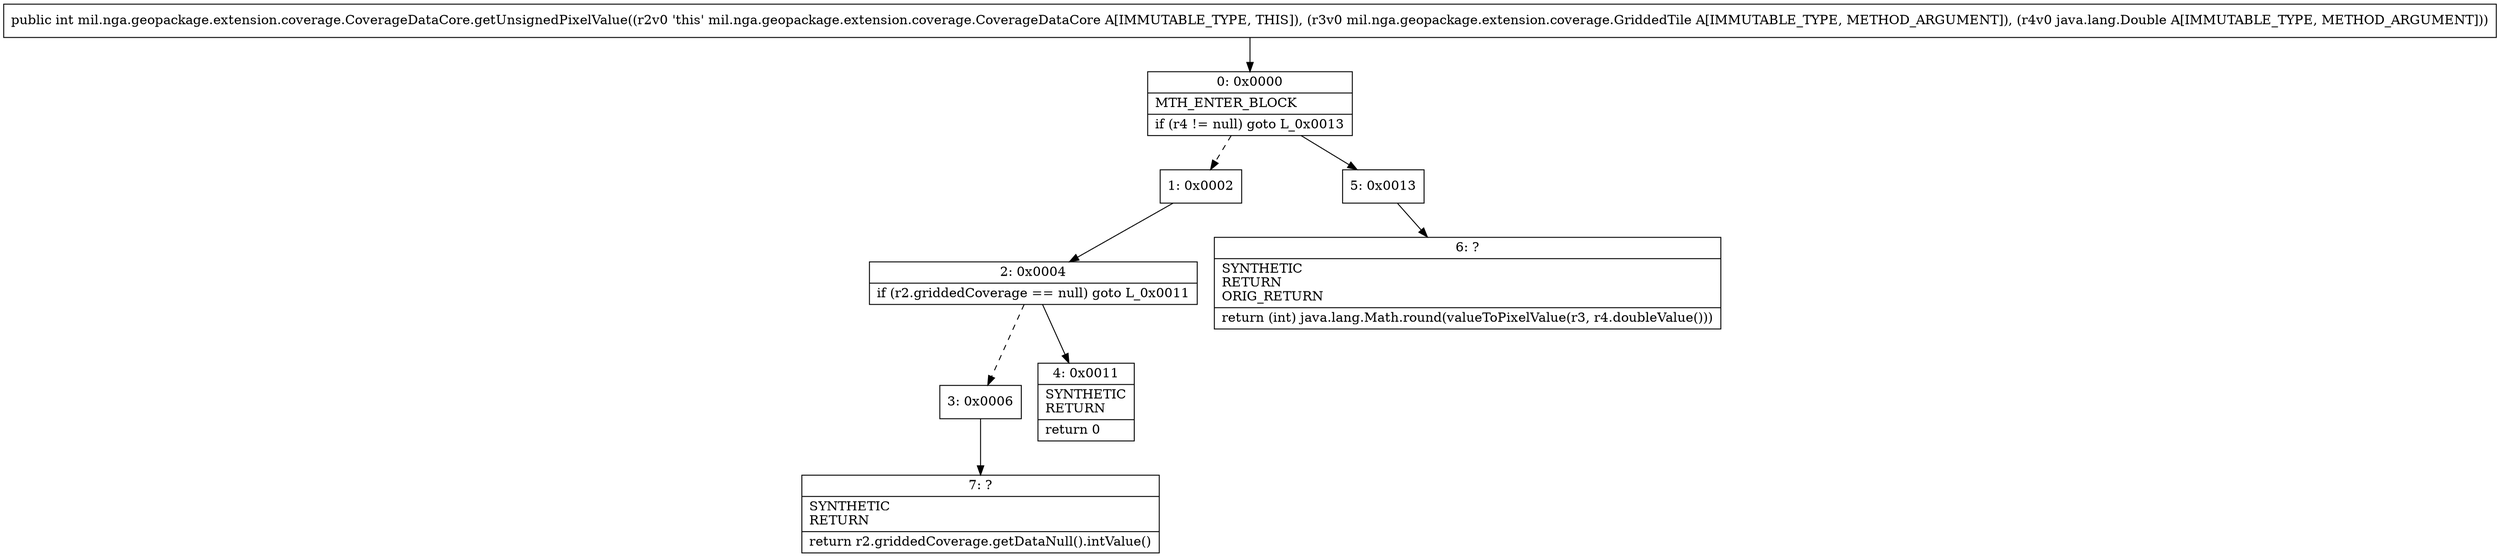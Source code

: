 digraph "CFG formil.nga.geopackage.extension.coverage.CoverageDataCore.getUnsignedPixelValue(Lmil\/nga\/geopackage\/extension\/coverage\/GriddedTile;Ljava\/lang\/Double;)I" {
Node_0 [shape=record,label="{0\:\ 0x0000|MTH_ENTER_BLOCK\l|if (r4 != null) goto L_0x0013\l}"];
Node_1 [shape=record,label="{1\:\ 0x0002}"];
Node_2 [shape=record,label="{2\:\ 0x0004|if (r2.griddedCoverage == null) goto L_0x0011\l}"];
Node_3 [shape=record,label="{3\:\ 0x0006}"];
Node_4 [shape=record,label="{4\:\ 0x0011|SYNTHETIC\lRETURN\l|return 0\l}"];
Node_5 [shape=record,label="{5\:\ 0x0013}"];
Node_6 [shape=record,label="{6\:\ ?|SYNTHETIC\lRETURN\lORIG_RETURN\l|return (int) java.lang.Math.round(valueToPixelValue(r3, r4.doubleValue()))\l}"];
Node_7 [shape=record,label="{7\:\ ?|SYNTHETIC\lRETURN\l|return r2.griddedCoverage.getDataNull().intValue()\l}"];
MethodNode[shape=record,label="{public int mil.nga.geopackage.extension.coverage.CoverageDataCore.getUnsignedPixelValue((r2v0 'this' mil.nga.geopackage.extension.coverage.CoverageDataCore A[IMMUTABLE_TYPE, THIS]), (r3v0 mil.nga.geopackage.extension.coverage.GriddedTile A[IMMUTABLE_TYPE, METHOD_ARGUMENT]), (r4v0 java.lang.Double A[IMMUTABLE_TYPE, METHOD_ARGUMENT])) }"];
MethodNode -> Node_0;
Node_0 -> Node_1[style=dashed];
Node_0 -> Node_5;
Node_1 -> Node_2;
Node_2 -> Node_3[style=dashed];
Node_2 -> Node_4;
Node_3 -> Node_7;
Node_5 -> Node_6;
}

